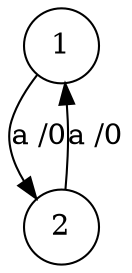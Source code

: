 digraph fsm{
	s_0 [label="1" shape="circle"]
	s_1 [label="2" shape="circle"]
	
    s_0 -> s_1[label="a /0", myattribute="t_2"]

    s_1 -> s_0[label="a /0", myattribute="t_4"]
}